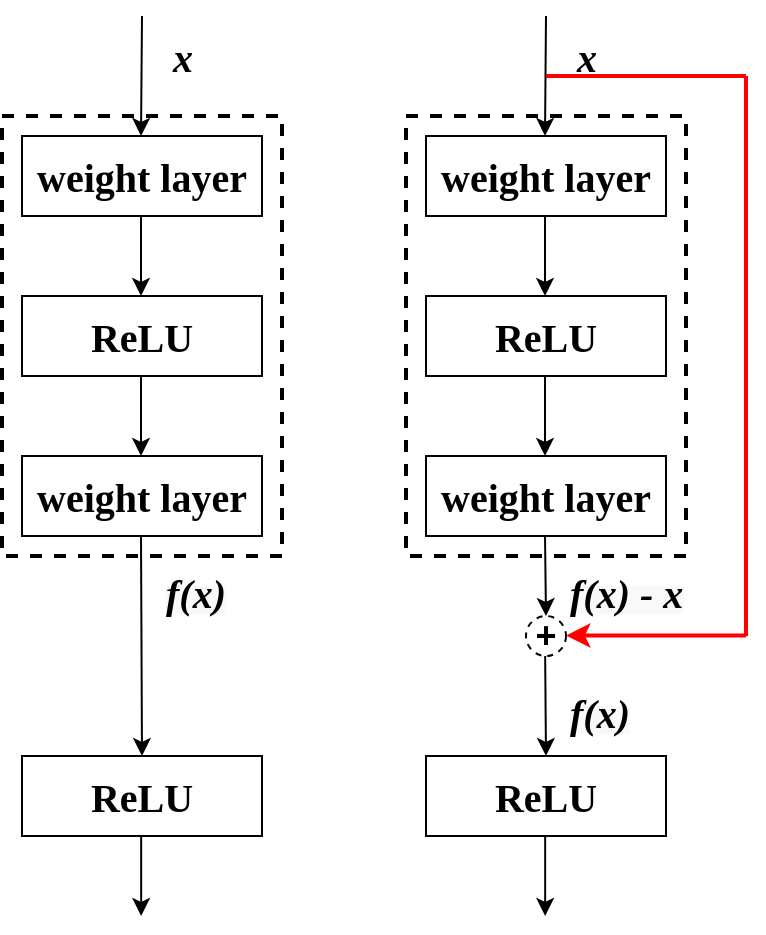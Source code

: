 <mxfile version="14.7.0" type="github">
  <diagram id="qtPv1vEU4sdEXhc-7MDy" name="第 1 页">
    <mxGraphModel dx="1422" dy="800" grid="1" gridSize="10" guides="1" tooltips="1" connect="1" arrows="1" fold="1" page="1" pageScale="1" pageWidth="827" pageHeight="1169" math="0" shadow="0">
      <root>
        <mxCell id="0" />
        <mxCell id="1" parent="0" />
        <mxCell id="Skhjj6vPnXV0KK0YvXiV-13" value="" style="rounded=0;whiteSpace=wrap;html=1;dashed=1;strokeWidth=2;" parent="1" vertex="1">
          <mxGeometry x="198" y="190" width="140" height="220" as="geometry" />
        </mxCell>
        <mxCell id="Skhjj6vPnXV0KK0YvXiV-1" value="&lt;font face=&quot;Times New Roman&quot; size=&quot;1&quot;&gt;&lt;b style=&quot;font-size: 20px&quot;&gt;weight layer&lt;/b&gt;&lt;/font&gt;" style="rounded=0;whiteSpace=wrap;html=1;" parent="1" vertex="1">
          <mxGeometry x="208" y="200" width="120" height="40" as="geometry" />
        </mxCell>
        <mxCell id="Skhjj6vPnXV0KK0YvXiV-2" value="" style="endArrow=classic;html=1;" parent="1" edge="1">
          <mxGeometry width="50" height="50" relative="1" as="geometry">
            <mxPoint x="268" y="140" as="sourcePoint" />
            <mxPoint x="267.5" y="200" as="targetPoint" />
          </mxGeometry>
        </mxCell>
        <mxCell id="Skhjj6vPnXV0KK0YvXiV-3" value="&lt;font face=&quot;Times New Roman&quot; size=&quot;1&quot;&gt;&lt;b style=&quot;font-size: 20px&quot;&gt;ReLU&lt;/b&gt;&lt;/font&gt;" style="rounded=0;whiteSpace=wrap;html=1;" parent="1" vertex="1">
          <mxGeometry x="208" y="280" width="120" height="40" as="geometry" />
        </mxCell>
        <mxCell id="Skhjj6vPnXV0KK0YvXiV-4" value="" style="endArrow=classic;html=1;" parent="1" edge="1">
          <mxGeometry width="50" height="50" relative="1" as="geometry">
            <mxPoint x="267.5" y="240" as="sourcePoint" />
            <mxPoint x="267.5" y="280" as="targetPoint" />
          </mxGeometry>
        </mxCell>
        <mxCell id="Skhjj6vPnXV0KK0YvXiV-5" value="&lt;span style=&quot;font-family: &amp;#34;times new roman&amp;#34;&quot;&gt;&lt;font style=&quot;font-size: 20px&quot;&gt;&lt;b&gt;weight layer&lt;/b&gt;&lt;/font&gt;&lt;/span&gt;" style="rounded=0;whiteSpace=wrap;html=1;" parent="1" vertex="1">
          <mxGeometry x="208" y="360" width="120" height="40" as="geometry" />
        </mxCell>
        <mxCell id="Skhjj6vPnXV0KK0YvXiV-6" value="" style="endArrow=classic;html=1;" parent="1" edge="1">
          <mxGeometry width="50" height="50" relative="1" as="geometry">
            <mxPoint x="267.5" y="320" as="sourcePoint" />
            <mxPoint x="267.5" y="360" as="targetPoint" />
          </mxGeometry>
        </mxCell>
        <mxCell id="Skhjj6vPnXV0KK0YvXiV-7" value="" style="endArrow=classic;html=1;entryX=0.5;entryY=0;entryDx=0;entryDy=0;" parent="1" target="Skhjj6vPnXV0KK0YvXiV-8" edge="1">
          <mxGeometry width="50" height="50" relative="1" as="geometry">
            <mxPoint x="267.5" y="400" as="sourcePoint" />
            <mxPoint x="268" y="480" as="targetPoint" />
          </mxGeometry>
        </mxCell>
        <mxCell id="Skhjj6vPnXV0KK0YvXiV-8" value="&lt;font face=&quot;Times New Roman&quot; style=&quot;font-size: 20px&quot;&gt;&lt;b&gt;ReLU&lt;/b&gt;&lt;/font&gt;" style="rounded=0;whiteSpace=wrap;html=1;" parent="1" vertex="1">
          <mxGeometry x="208" y="510" width="120" height="40" as="geometry" />
        </mxCell>
        <mxCell id="Skhjj6vPnXV0KK0YvXiV-9" value="&lt;font face=&quot;Times New Roman&quot; size=&quot;1&quot;&gt;&lt;i&gt;&lt;b style=&quot;font-size: 20px&quot;&gt;x&lt;/b&gt;&lt;/i&gt;&lt;/font&gt;" style="text;html=1;resizable=0;autosize=1;align=center;verticalAlign=middle;points=[];fillColor=none;strokeColor=none;rounded=0;" parent="1" vertex="1">
          <mxGeometry x="273" y="150" width="30" height="20" as="geometry" />
        </mxCell>
        <mxCell id="Skhjj6vPnXV0KK0YvXiV-10" value="" style="endArrow=classic;html=1;" parent="1" edge="1">
          <mxGeometry width="50" height="50" relative="1" as="geometry">
            <mxPoint x="267.58" y="550" as="sourcePoint" />
            <mxPoint x="267.58" y="590" as="targetPoint" />
          </mxGeometry>
        </mxCell>
        <mxCell id="Skhjj6vPnXV0KK0YvXiV-11" value="&lt;span style=&quot;color: rgb(0 , 0 , 0) ; letter-spacing: normal ; text-align: center ; text-indent: 0px ; text-transform: none ; word-spacing: 0px ; background-color: rgb(248 , 249 , 250) ; display: inline ; float: none&quot;&gt;&lt;font face=&quot;Times New Roman&quot; size=&quot;1&quot;&gt;&lt;i style=&quot;font-size: 20px&quot;&gt;&lt;b&gt;f(x)&lt;/b&gt;&lt;/i&gt;&lt;/font&gt;&lt;/span&gt;" style="text;whiteSpace=wrap;html=1;" parent="1" vertex="1">
          <mxGeometry x="278" y="410" width="30" height="30" as="geometry" />
        </mxCell>
        <mxCell id="Skhjj6vPnXV0KK0YvXiV-14" value="" style="rounded=0;whiteSpace=wrap;html=1;dashed=1;strokeWidth=2;" parent="1" vertex="1">
          <mxGeometry x="400" y="190" width="140" height="220" as="geometry" />
        </mxCell>
        <mxCell id="Skhjj6vPnXV0KK0YvXiV-15" value="&lt;font face=&quot;Times New Roman&quot; size=&quot;1&quot;&gt;&lt;b style=&quot;font-size: 20px&quot;&gt;weight layer&lt;/b&gt;&lt;/font&gt;" style="rounded=0;whiteSpace=wrap;html=1;" parent="1" vertex="1">
          <mxGeometry x="410" y="200" width="120" height="40" as="geometry" />
        </mxCell>
        <mxCell id="Skhjj6vPnXV0KK0YvXiV-16" value="" style="endArrow=classic;html=1;" parent="1" edge="1">
          <mxGeometry width="50" height="50" relative="1" as="geometry">
            <mxPoint x="470" y="140" as="sourcePoint" />
            <mxPoint x="469.5" y="200" as="targetPoint" />
          </mxGeometry>
        </mxCell>
        <mxCell id="Skhjj6vPnXV0KK0YvXiV-17" value="&lt;font face=&quot;Times New Roman&quot; style=&quot;font-size: 20px&quot;&gt;&lt;b&gt;ReLU&lt;/b&gt;&lt;/font&gt;" style="rounded=0;whiteSpace=wrap;html=1;" parent="1" vertex="1">
          <mxGeometry x="410" y="280" width="120" height="40" as="geometry" />
        </mxCell>
        <mxCell id="Skhjj6vPnXV0KK0YvXiV-18" value="" style="endArrow=classic;html=1;" parent="1" edge="1">
          <mxGeometry width="50" height="50" relative="1" as="geometry">
            <mxPoint x="469.5" y="240" as="sourcePoint" />
            <mxPoint x="469.5" y="280" as="targetPoint" />
          </mxGeometry>
        </mxCell>
        <mxCell id="Skhjj6vPnXV0KK0YvXiV-19" value="&lt;span style=&quot;font-family: &amp;#34;times new roman&amp;#34;&quot;&gt;&lt;b&gt;&lt;font style=&quot;font-size: 20px&quot;&gt;weight layer&lt;/font&gt;&lt;/b&gt;&lt;/span&gt;" style="rounded=0;whiteSpace=wrap;html=1;" parent="1" vertex="1">
          <mxGeometry x="410" y="360" width="120" height="40" as="geometry" />
        </mxCell>
        <mxCell id="Skhjj6vPnXV0KK0YvXiV-20" value="" style="endArrow=classic;html=1;" parent="1" edge="1">
          <mxGeometry width="50" height="50" relative="1" as="geometry">
            <mxPoint x="469.5" y="320" as="sourcePoint" />
            <mxPoint x="469.5" y="360" as="targetPoint" />
          </mxGeometry>
        </mxCell>
        <mxCell id="Skhjj6vPnXV0KK0YvXiV-21" value="" style="endArrow=classic;html=1;" parent="1" edge="1">
          <mxGeometry width="50" height="50" relative="1" as="geometry">
            <mxPoint x="469.5" y="400" as="sourcePoint" />
            <mxPoint x="470" y="440" as="targetPoint" />
          </mxGeometry>
        </mxCell>
        <mxCell id="Skhjj6vPnXV0KK0YvXiV-22" value="&lt;font face=&quot;Times New Roman&quot; size=&quot;1&quot;&gt;&lt;b style=&quot;font-size: 20px&quot;&gt;ReLU&lt;/b&gt;&lt;/font&gt;" style="rounded=0;whiteSpace=wrap;html=1;" parent="1" vertex="1">
          <mxGeometry x="410" y="510" width="120" height="40" as="geometry" />
        </mxCell>
        <mxCell id="Skhjj6vPnXV0KK0YvXiV-23" value="&lt;font face=&quot;Times New Roman&quot; size=&quot;1&quot;&gt;&lt;i style=&quot;font-size: 20px&quot;&gt;&lt;b&gt;x&lt;/b&gt;&lt;/i&gt;&lt;/font&gt;" style="text;html=1;resizable=0;autosize=1;align=center;verticalAlign=middle;points=[];fillColor=none;strokeColor=none;rounded=0;" parent="1" vertex="1">
          <mxGeometry x="475" y="150" width="30" height="20" as="geometry" />
        </mxCell>
        <mxCell id="Skhjj6vPnXV0KK0YvXiV-24" value="" style="endArrow=classic;html=1;" parent="1" edge="1">
          <mxGeometry width="50" height="50" relative="1" as="geometry">
            <mxPoint x="469.58" y="550" as="sourcePoint" />
            <mxPoint x="469.58" y="590" as="targetPoint" />
          </mxGeometry>
        </mxCell>
        <mxCell id="Skhjj6vPnXV0KK0YvXiV-25" value="&lt;span style=&quot;color: rgb(0 , 0 , 0) ; letter-spacing: normal ; text-align: center ; text-indent: 0px ; text-transform: none ; word-spacing: 0px ; background-color: rgb(248 , 249 , 250) ; display: inline ; float: none&quot;&gt;&lt;font face=&quot;Times New Roman&quot; size=&quot;1&quot;&gt;&lt;i&gt;&lt;b style=&quot;font-size: 20px&quot;&gt;f(x) - x&lt;/b&gt;&lt;/i&gt;&lt;/font&gt;&lt;/span&gt;" style="text;whiteSpace=wrap;html=1;" parent="1" vertex="1">
          <mxGeometry x="480" y="410" width="90" height="30" as="geometry" />
        </mxCell>
        <mxCell id="Skhjj6vPnXV0KK0YvXiV-26" value="&lt;font size=&quot;1&quot;&gt;&lt;b style=&quot;font-size: 18px&quot;&gt;+&lt;/b&gt;&lt;/font&gt;" style="ellipse;whiteSpace=wrap;html=1;aspect=fixed;dashed=1;" parent="1" vertex="1">
          <mxGeometry x="460" y="440" width="20" height="20" as="geometry" />
        </mxCell>
        <mxCell id="Skhjj6vPnXV0KK0YvXiV-27" value="" style="endArrow=classic;html=1;entryX=0.5;entryY=0;entryDx=0;entryDy=0;" parent="1" target="Skhjj6vPnXV0KK0YvXiV-22" edge="1">
          <mxGeometry width="50" height="50" relative="1" as="geometry">
            <mxPoint x="469.58" y="460" as="sourcePoint" />
            <mxPoint x="469.58" y="500" as="targetPoint" />
          </mxGeometry>
        </mxCell>
        <mxCell id="Skhjj6vPnXV0KK0YvXiV-28" value="" style="endArrow=none;html=1;strokeWidth=2;strokeColor=#FF0000;" parent="1" edge="1">
          <mxGeometry width="50" height="50" relative="1" as="geometry">
            <mxPoint x="470" y="170" as="sourcePoint" />
            <mxPoint x="570" y="170" as="targetPoint" />
          </mxGeometry>
        </mxCell>
        <mxCell id="Skhjj6vPnXV0KK0YvXiV-29" value="" style="endArrow=none;html=1;strokeColor=#FF0000;strokeWidth=2;" parent="1" edge="1">
          <mxGeometry width="50" height="50" relative="1" as="geometry">
            <mxPoint x="570" y="450" as="sourcePoint" />
            <mxPoint x="570" y="170" as="targetPoint" />
          </mxGeometry>
        </mxCell>
        <mxCell id="Skhjj6vPnXV0KK0YvXiV-30" value="" style="endArrow=classic;html=1;strokeColor=#FF0000;strokeWidth=2;" parent="1" edge="1">
          <mxGeometry width="50" height="50" relative="1" as="geometry">
            <mxPoint x="570" y="449.71" as="sourcePoint" />
            <mxPoint x="480" y="449.71" as="targetPoint" />
          </mxGeometry>
        </mxCell>
        <mxCell id="Skhjj6vPnXV0KK0YvXiV-31" value="&lt;span style=&quot;color: rgb(0 , 0 , 0) ; letter-spacing: normal ; text-align: center ; text-indent: 0px ; text-transform: none ; word-spacing: 0px ; background-color: rgb(248 , 249 , 250) ; display: inline ; float: none&quot;&gt;&lt;font face=&quot;Times New Roman&quot; size=&quot;1&quot;&gt;&lt;i&gt;&lt;b style=&quot;font-size: 20px&quot;&gt;f(x)&lt;/b&gt;&lt;/i&gt;&lt;/font&gt;&lt;/span&gt;" style="text;whiteSpace=wrap;html=1;" parent="1" vertex="1">
          <mxGeometry x="480" y="470" width="30" height="30" as="geometry" />
        </mxCell>
      </root>
    </mxGraphModel>
  </diagram>
</mxfile>

